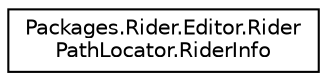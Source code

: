 digraph "Graphical Class Hierarchy"
{
 // LATEX_PDF_SIZE
  edge [fontname="Helvetica",fontsize="10",labelfontname="Helvetica",labelfontsize="10"];
  node [fontname="Helvetica",fontsize="10",shape=record];
  rankdir="LR";
  Node0 [label="Packages.Rider.Editor.Rider\lPathLocator.RiderInfo",height=0.2,width=0.4,color="black", fillcolor="white", style="filled",URL="$struct_packages_1_1_rider_1_1_editor_1_1_rider_path_locator_1_1_rider_info.html",tooltip=" "];
}
